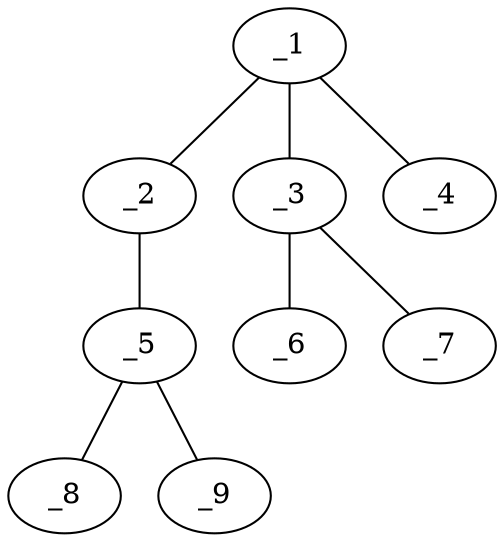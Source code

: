 graph molid193513 {
	_1	 [charge=0,
		chem=1,
		symbol="C  ",
		x="4.5981",
		y="-0.25"];
	_2	 [charge=0,
		chem=5,
		symbol="S  ",
		x="3.7321",
		y="0.25"];
	_1 -- _2	 [valence=1];
	_3	 [charge=0,
		chem=1,
		symbol="C  ",
		x="5.4641",
		y="0.25"];
	_1 -- _3	 [valence=1];
	_4	 [charge=0,
		chem=1,
		symbol="C  ",
		x="4.5981",
		y="-1.25"];
	_1 -- _4	 [valence=1];
	_5	 [charge=0,
		chem=1,
		symbol="C  ",
		x="2.866",
		y="-0.25"];
	_2 -- _5	 [valence=1];
	_6	 [charge=0,
		chem=4,
		symbol="N  ",
		x="6.3301",
		y="-0.25"];
	_3 -- _6	 [valence=2];
	_7	 [charge=0,
		chem=4,
		symbol="N  ",
		x="5.4641",
		y="1.25"];
	_3 -- _7	 [valence=1];
	_8	 [charge=0,
		chem=4,
		symbol="N  ",
		x=2,
		y="0.25"];
	_5 -- _8	 [valence=2];
	_9	 [charge=0,
		chem=4,
		symbol="N  ",
		x="2.866",
		y="-1.25"];
	_5 -- _9	 [valence=1];
}
